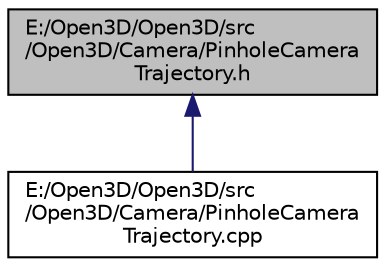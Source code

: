digraph "E:/Open3D/Open3D/src/Open3D/Camera/PinholeCameraTrajectory.h"
{
 // INTERACTIVE_SVG=YES
 // LATEX_PDF_SIZE
  bgcolor="transparent";
  edge [fontname="Helvetica",fontsize="10",labelfontname="Helvetica",labelfontsize="10"];
  node [fontname="Helvetica",fontsize="10",shape=record];
  Node7 [label="E:/Open3D/Open3D/src\l/Open3D/Camera/PinholeCamera\lTrajectory.h",height=0.2,width=0.4,color="black", fillcolor="grey75", style="filled", fontcolor="black",tooltip=" "];
  Node7 -> Node8 [dir="back",color="midnightblue",fontsize="10",style="solid",fontname="Helvetica"];
  Node8 [label="E:/Open3D/Open3D/src\l/Open3D/Camera/PinholeCamera\lTrajectory.cpp",height=0.2,width=0.4,color="black",URL="$_pinhole_camera_trajectory_8cpp.html",tooltip=" "];
}
